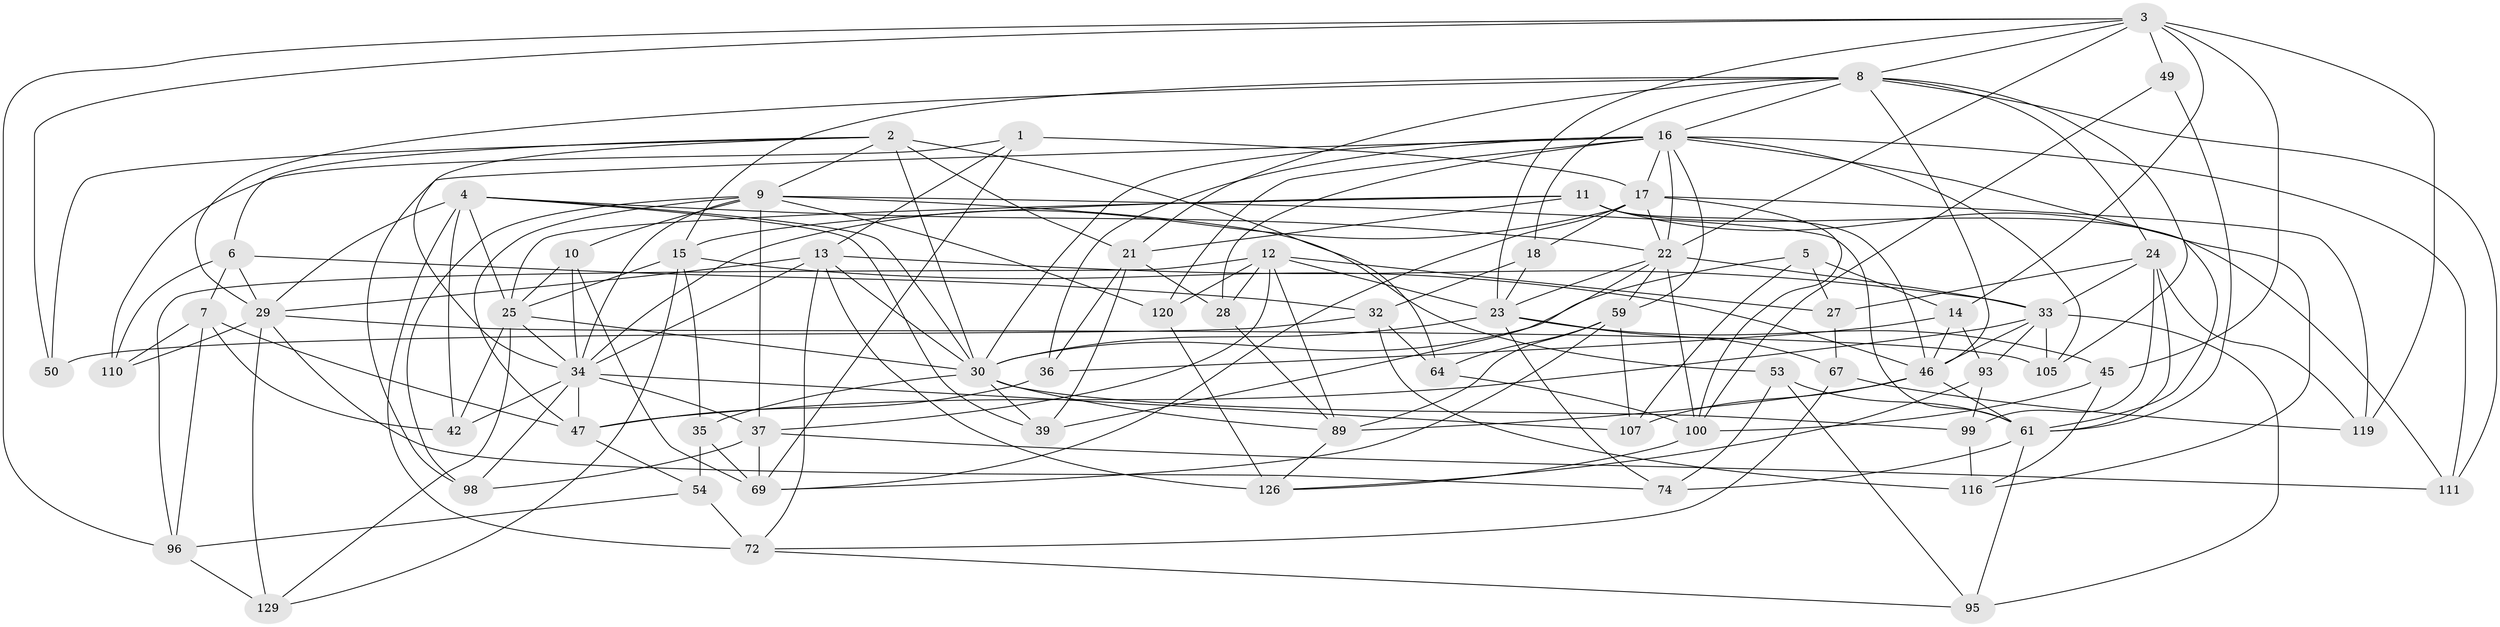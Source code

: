 // original degree distribution, {4: 1.0}
// Generated by graph-tools (version 1.1) at 2025/16/03/09/25 04:16:43]
// undirected, 65 vertices, 184 edges
graph export_dot {
graph [start="1"]
  node [color=gray90,style=filled];
  1;
  2 [super="+38+68"];
  3 [super="+63+85+19"];
  4 [super="+103+71"];
  5;
  6 [super="+43"];
  7 [super="+128"];
  8 [super="+57+52+84"];
  9 [super="+106+113"];
  10;
  11 [super="+31"];
  12 [super="+109"];
  13 [super="+91+88"];
  14 [super="+41"];
  15 [super="+101"];
  16 [super="+115+20"];
  17 [super="+102+94"];
  18;
  21 [super="+48"];
  22 [super="+121+83"];
  23 [super="+51+108"];
  24 [super="+92"];
  25 [super="+55"];
  27;
  28;
  29 [super="+127+104"];
  30 [super="+77+62"];
  32 [super="+79"];
  33 [super="+56+44+90"];
  34 [super="+124+87+86+40"];
  35;
  36;
  37 [super="+58"];
  39;
  42;
  45;
  46 [super="+81+60"];
  47 [super="+118"];
  49;
  50;
  53;
  54;
  59 [super="+70"];
  61 [super="+76+78"];
  64;
  67;
  69 [super="+114"];
  72 [super="+117"];
  74;
  89 [super="+125"];
  93;
  95;
  96 [super="+97"];
  98;
  99;
  100 [super="+131"];
  105;
  107;
  110;
  111;
  116;
  119;
  120;
  126 [super="+130"];
  129;
  1 -- 13;
  1 -- 69;
  1 -- 17;
  1 -- 110;
  2 -- 50;
  2 -- 21;
  2 -- 30 [weight=2];
  2 -- 64;
  2 -- 6;
  2 -- 9;
  2 -- 34;
  3 -- 49 [weight=2];
  3 -- 45;
  3 -- 50;
  3 -- 119;
  3 -- 22;
  3 -- 96;
  3 -- 14;
  3 -- 8;
  3 -- 23;
  4 -- 72 [weight=2];
  4 -- 39;
  4 -- 25;
  4 -- 42;
  4 -- 22;
  4 -- 30;
  4 -- 29;
  5 -- 14;
  5 -- 27;
  5 -- 107;
  5 -- 30;
  6 -- 110;
  6 -- 32;
  6 -- 29;
  6 -- 7 [weight=2];
  7 -- 110;
  7 -- 42;
  7 -- 47;
  7 -- 96;
  8 -- 105;
  8 -- 111;
  8 -- 29;
  8 -- 46;
  8 -- 15;
  8 -- 24;
  8 -- 18;
  8 -- 21;
  8 -- 16;
  9 -- 47;
  9 -- 61;
  9 -- 98;
  9 -- 34 [weight=2];
  9 -- 37;
  9 -- 53;
  9 -- 120;
  9 -- 10;
  10 -- 69;
  10 -- 25;
  10 -- 34;
  11 -- 116;
  11 -- 15;
  11 -- 25;
  11 -- 21;
  11 -- 111;
  11 -- 46;
  12 -- 28;
  12 -- 27;
  12 -- 96 [weight=2];
  12 -- 37;
  12 -- 23;
  12 -- 120;
  12 -- 89;
  13 -- 126 [weight=2];
  13 -- 33;
  13 -- 34;
  13 -- 30;
  13 -- 72;
  13 -- 29;
  14 -- 46 [weight=2];
  14 -- 36;
  14 -- 93;
  15 -- 35;
  15 -- 129;
  15 -- 25;
  15 -- 46;
  16 -- 98;
  16 -- 30;
  16 -- 59;
  16 -- 36;
  16 -- 105;
  16 -- 111;
  16 -- 17;
  16 -- 22;
  16 -- 120;
  16 -- 28;
  16 -- 61;
  17 -- 34;
  17 -- 69;
  17 -- 119;
  17 -- 18;
  17 -- 100;
  17 -- 22;
  18 -- 23;
  18 -- 32;
  21 -- 28;
  21 -- 36;
  21 -- 39;
  22 -- 23;
  22 -- 33 [weight=2];
  22 -- 39;
  22 -- 100;
  22 -- 59;
  23 -- 45;
  23 -- 74;
  23 -- 67;
  23 -- 30;
  24 -- 27;
  24 -- 99;
  24 -- 119;
  24 -- 61;
  24 -- 33;
  25 -- 129;
  25 -- 42;
  25 -- 30;
  25 -- 34;
  27 -- 67;
  28 -- 89;
  29 -- 129;
  29 -- 74;
  29 -- 105;
  29 -- 110;
  30 -- 35;
  30 -- 39;
  30 -- 89;
  30 -- 99;
  32 -- 50 [weight=2];
  32 -- 116;
  32 -- 64;
  33 -- 105;
  33 -- 95;
  33 -- 47;
  33 -- 93;
  33 -- 46 [weight=2];
  34 -- 42;
  34 -- 107;
  34 -- 47;
  34 -- 37;
  34 -- 98;
  35 -- 54;
  35 -- 69;
  36 -- 47;
  37 -- 98;
  37 -- 69;
  37 -- 111;
  45 -- 100;
  45 -- 116;
  46 -- 89;
  46 -- 107;
  46 -- 61;
  47 -- 54;
  49 -- 61;
  49 -- 100;
  53 -- 95;
  53 -- 74;
  53 -- 61;
  54 -- 96;
  54 -- 72;
  59 -- 89;
  59 -- 69;
  59 -- 64;
  59 -- 107;
  61 -- 74;
  61 -- 95;
  64 -- 100;
  67 -- 119;
  67 -- 72;
  72 -- 95;
  89 -- 126;
  93 -- 99;
  93 -- 126;
  96 -- 129;
  99 -- 116;
  100 -- 126;
  120 -- 126;
}
